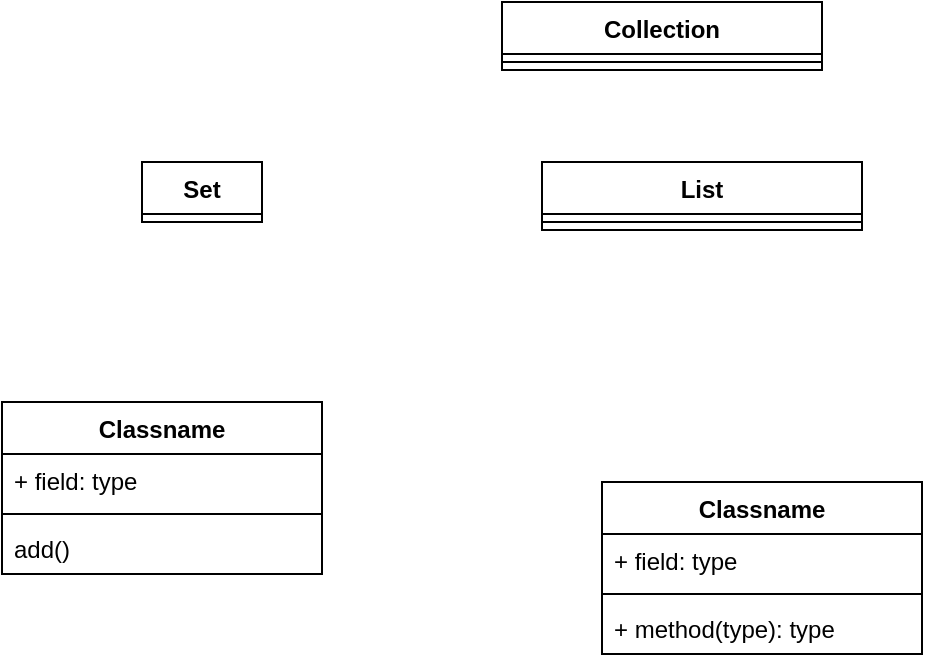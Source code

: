 <mxfile version="21.7.5" type="github">
  <diagram id="C5RBs43oDa-KdzZeNtuy" name="Page-1">
    <mxGraphModel dx="1026" dy="720" grid="1" gridSize="10" guides="1" tooltips="1" connect="1" arrows="1" fold="1" page="1" pageScale="1" pageWidth="827" pageHeight="1169" math="0" shadow="0">
      <root>
        <mxCell id="WIyWlLk6GJQsqaUBKTNV-0" />
        <mxCell id="WIyWlLk6GJQsqaUBKTNV-1" parent="WIyWlLk6GJQsqaUBKTNV-0" />
        <mxCell id="DBEB-XwK74_spSTexUCY-10" value="Collection" style="swimlane;fontStyle=1;align=center;verticalAlign=top;childLayout=stackLayout;horizontal=1;startSize=26;horizontalStack=0;resizeParent=1;resizeParentMax=0;resizeLast=0;collapsible=1;marginBottom=0;whiteSpace=wrap;html=1;" vertex="1" parent="WIyWlLk6GJQsqaUBKTNV-1">
          <mxGeometry x="350" y="130" width="160" height="34" as="geometry" />
        </mxCell>
        <mxCell id="DBEB-XwK74_spSTexUCY-12" value="" style="line;strokeWidth=1;fillColor=none;align=left;verticalAlign=middle;spacingTop=-1;spacingLeft=3;spacingRight=3;rotatable=0;labelPosition=right;points=[];portConstraint=eastwest;strokeColor=inherit;" vertex="1" parent="DBEB-XwK74_spSTexUCY-10">
          <mxGeometry y="26" width="160" height="8" as="geometry" />
        </mxCell>
        <mxCell id="DBEB-XwK74_spSTexUCY-14" value="Set" style="swimlane;fontStyle=1;align=center;verticalAlign=top;childLayout=stackLayout;horizontal=1;startSize=26;horizontalStack=0;resizeParent=1;resizeParentMax=0;resizeLast=0;collapsible=1;marginBottom=0;whiteSpace=wrap;html=1;" vertex="1" collapsed="1" parent="WIyWlLk6GJQsqaUBKTNV-1">
          <mxGeometry x="170" y="210" width="60" height="30" as="geometry">
            <mxRectangle x="170" y="210" width="160" height="34" as="alternateBounds" />
          </mxGeometry>
        </mxCell>
        <mxCell id="DBEB-XwK74_spSTexUCY-16" value="" style="line;strokeWidth=1;fillColor=none;align=left;verticalAlign=middle;spacingTop=-1;spacingLeft=3;spacingRight=3;rotatable=0;labelPosition=right;points=[];portConstraint=eastwest;strokeColor=inherit;" vertex="1" parent="DBEB-XwK74_spSTexUCY-14">
          <mxGeometry y="26" width="160" height="8" as="geometry" />
        </mxCell>
        <mxCell id="DBEB-XwK74_spSTexUCY-18" value="List&lt;br&gt;" style="swimlane;fontStyle=1;align=center;verticalAlign=top;childLayout=stackLayout;horizontal=1;startSize=26;horizontalStack=0;resizeParent=1;resizeParentMax=0;resizeLast=0;collapsible=1;marginBottom=0;whiteSpace=wrap;html=1;" vertex="1" parent="WIyWlLk6GJQsqaUBKTNV-1">
          <mxGeometry x="370" y="210" width="160" height="34" as="geometry" />
        </mxCell>
        <mxCell id="DBEB-XwK74_spSTexUCY-20" value="" style="line;strokeWidth=1;fillColor=none;align=left;verticalAlign=middle;spacingTop=-1;spacingLeft=3;spacingRight=3;rotatable=0;labelPosition=right;points=[];portConstraint=eastwest;strokeColor=inherit;" vertex="1" parent="DBEB-XwK74_spSTexUCY-18">
          <mxGeometry y="26" width="160" height="8" as="geometry" />
        </mxCell>
        <mxCell id="DBEB-XwK74_spSTexUCY-22" value="Classname" style="swimlane;fontStyle=1;align=center;verticalAlign=top;childLayout=stackLayout;horizontal=1;startSize=26;horizontalStack=0;resizeParent=1;resizeParentMax=0;resizeLast=0;collapsible=1;marginBottom=0;whiteSpace=wrap;html=1;" vertex="1" parent="WIyWlLk6GJQsqaUBKTNV-1">
          <mxGeometry x="100" y="330" width="160" height="86" as="geometry" />
        </mxCell>
        <mxCell id="DBEB-XwK74_spSTexUCY-23" value="+ field: type" style="text;strokeColor=none;fillColor=none;align=left;verticalAlign=top;spacingLeft=4;spacingRight=4;overflow=hidden;rotatable=0;points=[[0,0.5],[1,0.5]];portConstraint=eastwest;whiteSpace=wrap;html=1;" vertex="1" parent="DBEB-XwK74_spSTexUCY-22">
          <mxGeometry y="26" width="160" height="26" as="geometry" />
        </mxCell>
        <mxCell id="DBEB-XwK74_spSTexUCY-24" value="" style="line;strokeWidth=1;fillColor=none;align=left;verticalAlign=middle;spacingTop=-1;spacingLeft=3;spacingRight=3;rotatable=0;labelPosition=right;points=[];portConstraint=eastwest;strokeColor=inherit;" vertex="1" parent="DBEB-XwK74_spSTexUCY-22">
          <mxGeometry y="52" width="160" height="8" as="geometry" />
        </mxCell>
        <mxCell id="DBEB-XwK74_spSTexUCY-25" value="add()" style="text;strokeColor=none;fillColor=none;align=left;verticalAlign=top;spacingLeft=4;spacingRight=4;overflow=hidden;rotatable=0;points=[[0,0.5],[1,0.5]];portConstraint=eastwest;whiteSpace=wrap;html=1;" vertex="1" parent="DBEB-XwK74_spSTexUCY-22">
          <mxGeometry y="60" width="160" height="26" as="geometry" />
        </mxCell>
        <mxCell id="DBEB-XwK74_spSTexUCY-40" value="Classname" style="swimlane;fontStyle=1;align=center;verticalAlign=top;childLayout=stackLayout;horizontal=1;startSize=26;horizontalStack=0;resizeParent=1;resizeParentMax=0;resizeLast=0;collapsible=1;marginBottom=0;whiteSpace=wrap;html=1;" vertex="1" parent="WIyWlLk6GJQsqaUBKTNV-1">
          <mxGeometry x="400" y="370" width="160" height="86" as="geometry" />
        </mxCell>
        <mxCell id="DBEB-XwK74_spSTexUCY-41" value="+ field: type" style="text;strokeColor=none;fillColor=none;align=left;verticalAlign=top;spacingLeft=4;spacingRight=4;overflow=hidden;rotatable=0;points=[[0,0.5],[1,0.5]];portConstraint=eastwest;whiteSpace=wrap;html=1;" vertex="1" parent="DBEB-XwK74_spSTexUCY-40">
          <mxGeometry y="26" width="160" height="26" as="geometry" />
        </mxCell>
        <mxCell id="DBEB-XwK74_spSTexUCY-42" value="" style="line;strokeWidth=1;fillColor=none;align=left;verticalAlign=middle;spacingTop=-1;spacingLeft=3;spacingRight=3;rotatable=0;labelPosition=right;points=[];portConstraint=eastwest;strokeColor=inherit;" vertex="1" parent="DBEB-XwK74_spSTexUCY-40">
          <mxGeometry y="52" width="160" height="8" as="geometry" />
        </mxCell>
        <mxCell id="DBEB-XwK74_spSTexUCY-43" value="+ method(type): type" style="text;strokeColor=none;fillColor=none;align=left;verticalAlign=top;spacingLeft=4;spacingRight=4;overflow=hidden;rotatable=0;points=[[0,0.5],[1,0.5]];portConstraint=eastwest;whiteSpace=wrap;html=1;" vertex="1" parent="DBEB-XwK74_spSTexUCY-40">
          <mxGeometry y="60" width="160" height="26" as="geometry" />
        </mxCell>
      </root>
    </mxGraphModel>
  </diagram>
</mxfile>
